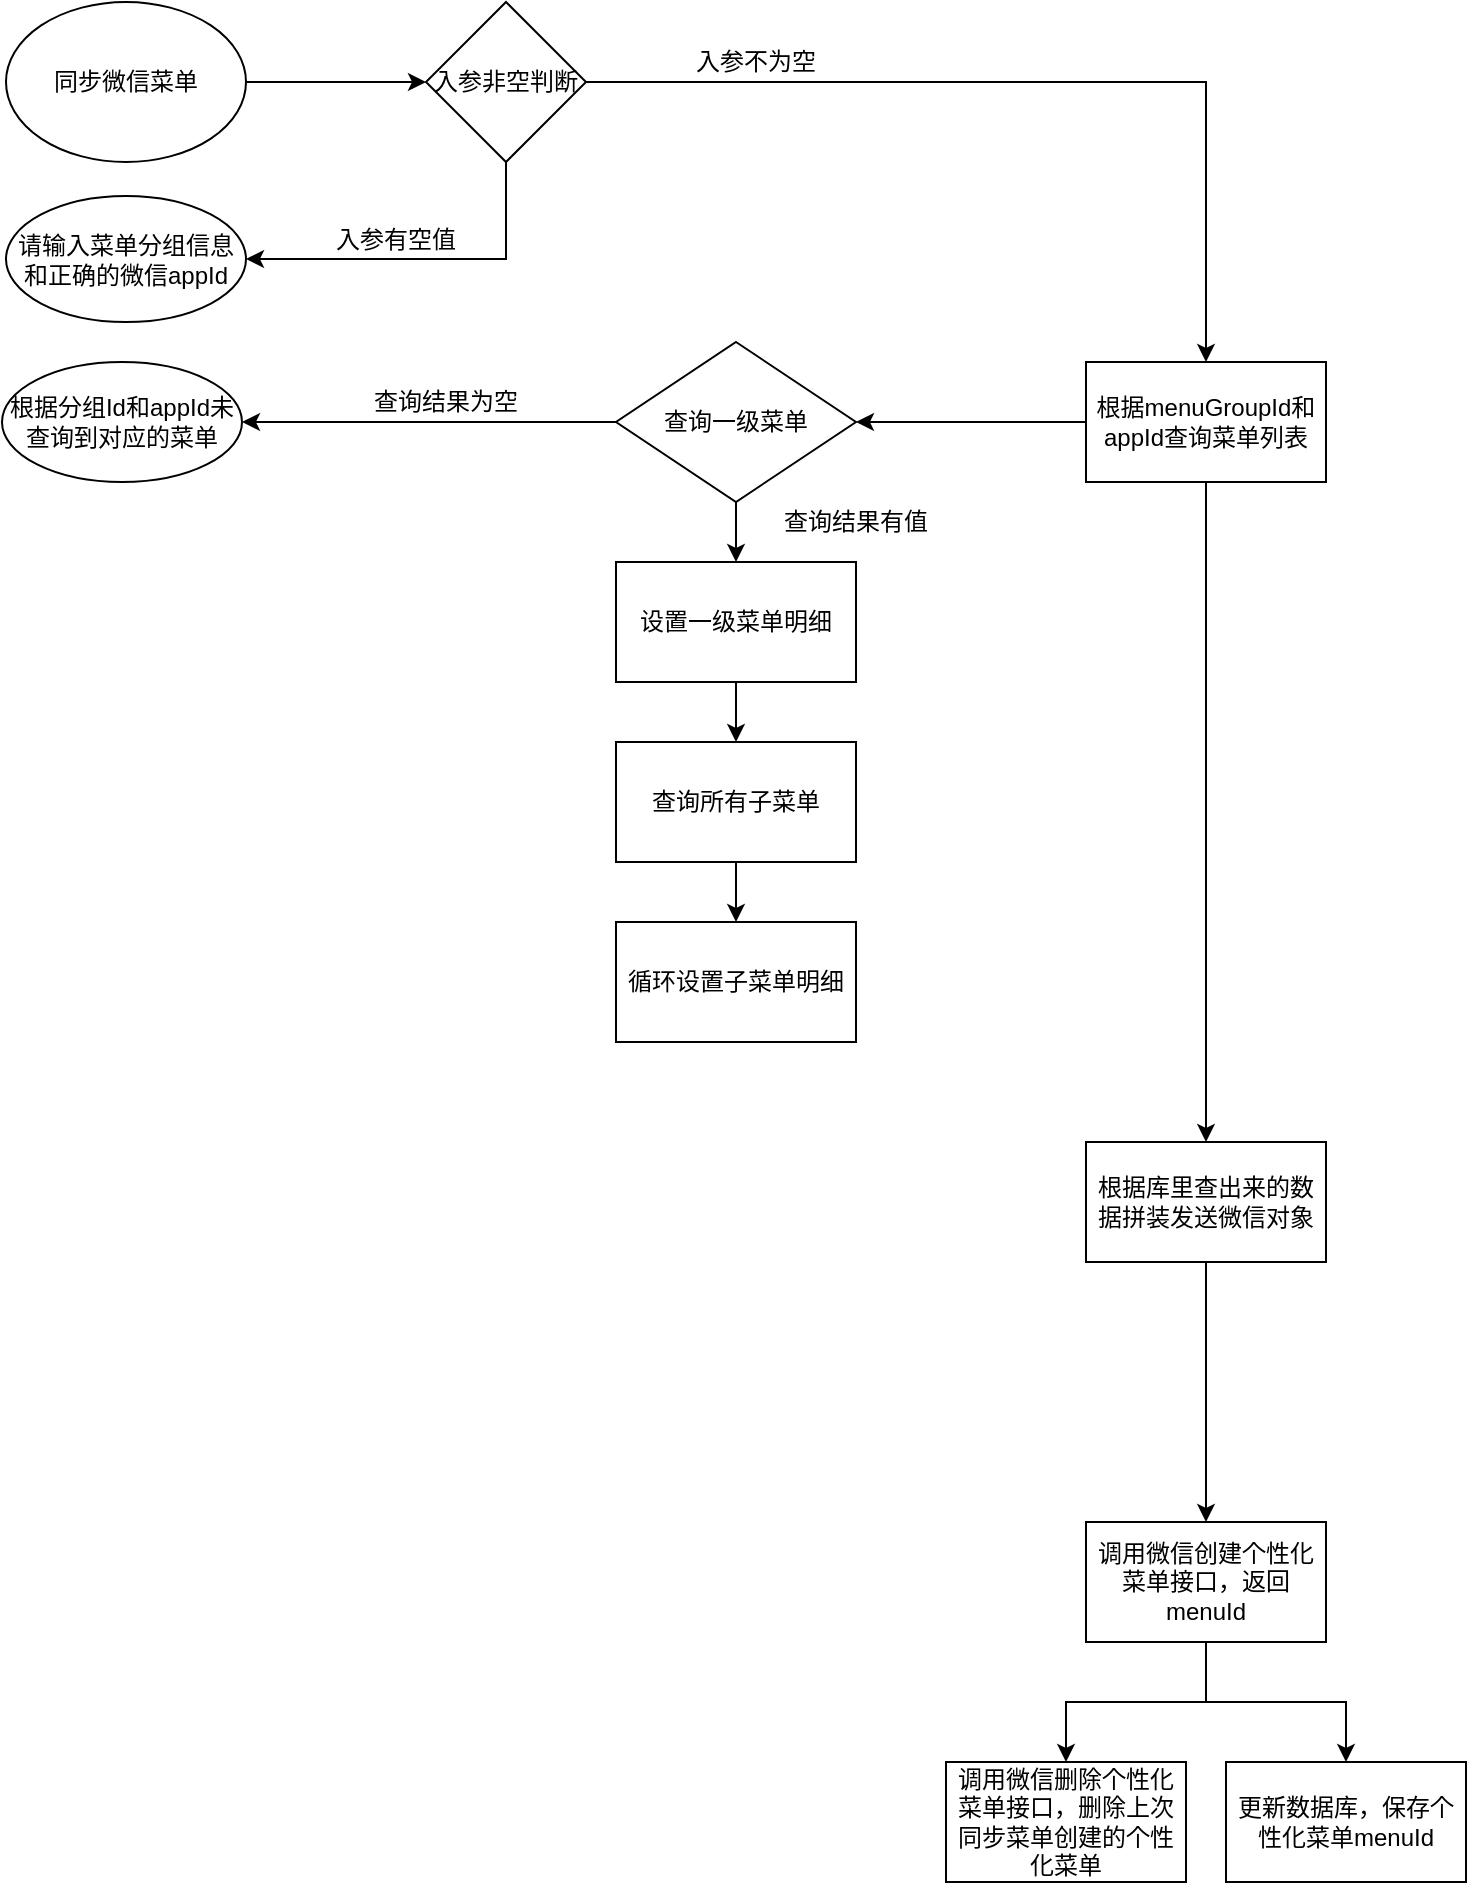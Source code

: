 <mxfile version="12.1.5" type="github" pages="1">
  <diagram id="2wywwgnPdGmNAfwlJ5xG" name="第 1 页">
    <mxGraphModel dx="854" dy="480" grid="1" gridSize="10" guides="1" tooltips="1" connect="1" arrows="1" fold="1" page="1" pageScale="1" pageWidth="827" pageHeight="1169" math="0" shadow="0">
      <root>
        <mxCell id="0"/>
        <mxCell id="1" parent="0"/>
        <mxCell id="wN9nyht_0yyj5oyMkxLu-4" style="edgeStyle=orthogonalEdgeStyle;rounded=0;orthogonalLoop=1;jettySize=auto;html=1;" edge="1" parent="1" source="wN9nyht_0yyj5oyMkxLu-1">
          <mxGeometry relative="1" as="geometry">
            <mxPoint x="300" y="90" as="targetPoint"/>
          </mxGeometry>
        </mxCell>
        <mxCell id="wN9nyht_0yyj5oyMkxLu-1" value="同步微信菜单" style="ellipse;whiteSpace=wrap;html=1;" vertex="1" parent="1">
          <mxGeometry x="90" y="50" width="120" height="80" as="geometry"/>
        </mxCell>
        <mxCell id="wN9nyht_0yyj5oyMkxLu-8" style="edgeStyle=orthogonalEdgeStyle;rounded=0;orthogonalLoop=1;jettySize=auto;html=1;" edge="1" parent="1" source="wN9nyht_0yyj5oyMkxLu-6" target="wN9nyht_0yyj5oyMkxLu-10">
          <mxGeometry relative="1" as="geometry">
            <mxPoint x="480" y="240" as="targetPoint"/>
          </mxGeometry>
        </mxCell>
        <mxCell id="wN9nyht_0yyj5oyMkxLu-31" style="edgeStyle=orthogonalEdgeStyle;rounded=0;orthogonalLoop=1;jettySize=auto;html=1;entryX=1;entryY=0.5;entryDx=0;entryDy=0;" edge="1" parent="1" source="wN9nyht_0yyj5oyMkxLu-6" target="wN9nyht_0yyj5oyMkxLu-7">
          <mxGeometry relative="1" as="geometry">
            <Array as="points">
              <mxPoint x="340" y="179"/>
            </Array>
          </mxGeometry>
        </mxCell>
        <mxCell id="wN9nyht_0yyj5oyMkxLu-6" value="入参非空判断" style="rhombus;whiteSpace=wrap;html=1;" vertex="1" parent="1">
          <mxGeometry x="300" y="50" width="80" height="80" as="geometry"/>
        </mxCell>
        <mxCell id="wN9nyht_0yyj5oyMkxLu-7" value="请输入菜单分组信息和正确的微信appId" style="ellipse;whiteSpace=wrap;html=1;" vertex="1" parent="1">
          <mxGeometry x="90" y="147" width="120" height="63" as="geometry"/>
        </mxCell>
        <mxCell id="wN9nyht_0yyj5oyMkxLu-14" value="" style="edgeStyle=orthogonalEdgeStyle;rounded=0;orthogonalLoop=1;jettySize=auto;html=1;" edge="1" parent="1" source="wN9nyht_0yyj5oyMkxLu-10" target="wN9nyht_0yyj5oyMkxLu-13">
          <mxGeometry relative="1" as="geometry"/>
        </mxCell>
        <mxCell id="wN9nyht_0yyj5oyMkxLu-18" value="" style="edgeStyle=orthogonalEdgeStyle;rounded=0;orthogonalLoop=1;jettySize=auto;html=1;entryX=1;entryY=0.5;entryDx=0;entryDy=0;" edge="1" parent="1" source="wN9nyht_0yyj5oyMkxLu-10" target="wN9nyht_0yyj5oyMkxLu-29">
          <mxGeometry relative="1" as="geometry">
            <mxPoint x="550" y="260" as="targetPoint"/>
          </mxGeometry>
        </mxCell>
        <mxCell id="wN9nyht_0yyj5oyMkxLu-10" value="根据menuGroupId和appId查询菜单列表" style="rounded=0;whiteSpace=wrap;html=1;" vertex="1" parent="1">
          <mxGeometry x="630" y="230" width="120" height="60" as="geometry"/>
        </mxCell>
        <mxCell id="wN9nyht_0yyj5oyMkxLu-16" value="" style="edgeStyle=orthogonalEdgeStyle;rounded=0;orthogonalLoop=1;jettySize=auto;html=1;entryX=0.5;entryY=0;entryDx=0;entryDy=0;" edge="1" parent="1" source="wN9nyht_0yyj5oyMkxLu-13" target="wN9nyht_0yyj5oyMkxLu-19">
          <mxGeometry relative="1" as="geometry">
            <mxPoint x="690" y="810" as="targetPoint"/>
          </mxGeometry>
        </mxCell>
        <mxCell id="wN9nyht_0yyj5oyMkxLu-13" value="根据库里查出来的数据拼装发送微信对象" style="rounded=0;whiteSpace=wrap;html=1;" vertex="1" parent="1">
          <mxGeometry x="630" y="620" width="120" height="60" as="geometry"/>
        </mxCell>
        <mxCell id="wN9nyht_0yyj5oyMkxLu-24" value="" style="edgeStyle=orthogonalEdgeStyle;rounded=0;orthogonalLoop=1;jettySize=auto;html=1;" edge="1" parent="1" source="wN9nyht_0yyj5oyMkxLu-19" target="wN9nyht_0yyj5oyMkxLu-23">
          <mxGeometry relative="1" as="geometry"/>
        </mxCell>
        <mxCell id="wN9nyht_0yyj5oyMkxLu-26" style="edgeStyle=orthogonalEdgeStyle;rounded=0;orthogonalLoop=1;jettySize=auto;html=1;entryX=0.5;entryY=0;entryDx=0;entryDy=0;" edge="1" parent="1" source="wN9nyht_0yyj5oyMkxLu-19" target="wN9nyht_0yyj5oyMkxLu-25">
          <mxGeometry relative="1" as="geometry"/>
        </mxCell>
        <mxCell id="wN9nyht_0yyj5oyMkxLu-19" value="调用微信创建个性化菜单接口，返回menuId" style="rounded=0;whiteSpace=wrap;html=1;" vertex="1" parent="1">
          <mxGeometry x="630" y="810" width="120" height="60" as="geometry"/>
        </mxCell>
        <mxCell id="wN9nyht_0yyj5oyMkxLu-23" value="调用微信删除个性化菜单接口，删除上次同步菜单创建的个性化菜单" style="rounded=0;whiteSpace=wrap;html=1;" vertex="1" parent="1">
          <mxGeometry x="560" y="930" width="120" height="60" as="geometry"/>
        </mxCell>
        <mxCell id="wN9nyht_0yyj5oyMkxLu-25" value="更新数据库，保存个性化菜单menuId" style="rounded=0;whiteSpace=wrap;html=1;" vertex="1" parent="1">
          <mxGeometry x="700" y="930" width="120" height="60" as="geometry"/>
        </mxCell>
        <mxCell id="wN9nyht_0yyj5oyMkxLu-34" style="edgeStyle=orthogonalEdgeStyle;rounded=0;orthogonalLoop=1;jettySize=auto;html=1;entryX=1;entryY=0.5;entryDx=0;entryDy=0;" edge="1" parent="1" source="wN9nyht_0yyj5oyMkxLu-29" target="wN9nyht_0yyj5oyMkxLu-30">
          <mxGeometry relative="1" as="geometry"/>
        </mxCell>
        <mxCell id="wN9nyht_0yyj5oyMkxLu-39" style="edgeStyle=orthogonalEdgeStyle;rounded=0;orthogonalLoop=1;jettySize=auto;html=1;entryX=0.5;entryY=0;entryDx=0;entryDy=0;" edge="1" parent="1" source="wN9nyht_0yyj5oyMkxLu-29" target="wN9nyht_0yyj5oyMkxLu-36">
          <mxGeometry relative="1" as="geometry"/>
        </mxCell>
        <mxCell id="wN9nyht_0yyj5oyMkxLu-29" value="&lt;span style=&quot;white-space: normal&quot;&gt;查询一级菜单&lt;/span&gt;" style="rhombus;whiteSpace=wrap;html=1;" vertex="1" parent="1">
          <mxGeometry x="395" y="220" width="120" height="80" as="geometry"/>
        </mxCell>
        <mxCell id="wN9nyht_0yyj5oyMkxLu-30" value="根据分组Id和appId未查询到对应的菜单" style="ellipse;whiteSpace=wrap;html=1;" vertex="1" parent="1">
          <mxGeometry x="88" y="230" width="120" height="60" as="geometry"/>
        </mxCell>
        <mxCell id="wN9nyht_0yyj5oyMkxLu-35" value="查询结果为空" style="text;html=1;strokeColor=none;fillColor=none;align=center;verticalAlign=middle;whiteSpace=wrap;rounded=0;" vertex="1" parent="1">
          <mxGeometry x="270" y="240" width="80" height="20" as="geometry"/>
        </mxCell>
        <mxCell id="wN9nyht_0yyj5oyMkxLu-38" value="" style="edgeStyle=orthogonalEdgeStyle;rounded=0;orthogonalLoop=1;jettySize=auto;html=1;" edge="1" parent="1" source="wN9nyht_0yyj5oyMkxLu-36" target="wN9nyht_0yyj5oyMkxLu-37">
          <mxGeometry relative="1" as="geometry"/>
        </mxCell>
        <mxCell id="wN9nyht_0yyj5oyMkxLu-36" value="设置一级菜单明细" style="rounded=0;whiteSpace=wrap;html=1;" vertex="1" parent="1">
          <mxGeometry x="395" y="330" width="120" height="60" as="geometry"/>
        </mxCell>
        <mxCell id="wN9nyht_0yyj5oyMkxLu-41" value="" style="edgeStyle=orthogonalEdgeStyle;rounded=0;orthogonalLoop=1;jettySize=auto;html=1;" edge="1" parent="1" source="wN9nyht_0yyj5oyMkxLu-37" target="wN9nyht_0yyj5oyMkxLu-40">
          <mxGeometry relative="1" as="geometry"/>
        </mxCell>
        <mxCell id="wN9nyht_0yyj5oyMkxLu-37" value="查询所有子菜单" style="rounded=0;whiteSpace=wrap;html=1;" vertex="1" parent="1">
          <mxGeometry x="395" y="420" width="120" height="60" as="geometry"/>
        </mxCell>
        <mxCell id="wN9nyht_0yyj5oyMkxLu-40" value="循环设置子菜单明细" style="rounded=0;whiteSpace=wrap;html=1;" vertex="1" parent="1">
          <mxGeometry x="395" y="510" width="120" height="60" as="geometry"/>
        </mxCell>
        <mxCell id="wN9nyht_0yyj5oyMkxLu-42" value="查询结果有值" style="text;html=1;strokeColor=none;fillColor=none;align=center;verticalAlign=middle;whiteSpace=wrap;rounded=0;" vertex="1" parent="1">
          <mxGeometry x="470" y="300" width="90" height="20" as="geometry"/>
        </mxCell>
        <mxCell id="wN9nyht_0yyj5oyMkxLu-43" value="入参有空值" style="text;html=1;strokeColor=none;fillColor=none;align=center;verticalAlign=middle;whiteSpace=wrap;rounded=0;" vertex="1" parent="1">
          <mxGeometry x="250" y="159" width="70" height="20" as="geometry"/>
        </mxCell>
        <mxCell id="wN9nyht_0yyj5oyMkxLu-44" value="入参不为空" style="text;html=1;strokeColor=none;fillColor=none;align=center;verticalAlign=middle;whiteSpace=wrap;rounded=0;" vertex="1" parent="1">
          <mxGeometry x="420" y="70" width="90" height="20" as="geometry"/>
        </mxCell>
      </root>
    </mxGraphModel>
  </diagram>
</mxfile>
